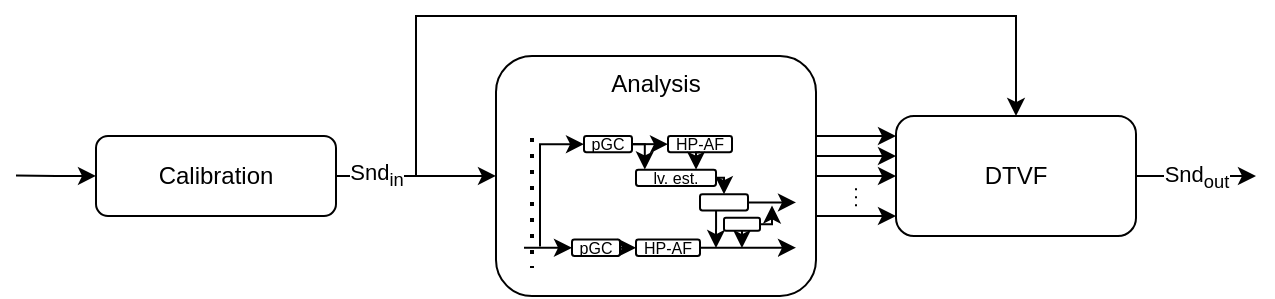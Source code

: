 <mxfile version="24.2.8" type="github">
  <diagram name="Seite-1" id="CzBj8h5oJ6Yu-khFd_B0">
    <mxGraphModel dx="1147" dy="565" grid="1" gridSize="10" guides="1" tooltips="1" connect="1" arrows="1" fold="1" page="1" pageScale="1" pageWidth="827" pageHeight="1169" math="0" shadow="0">
      <root>
        <mxCell id="0" />
        <mxCell id="1" parent="0" />
        <mxCell id="G8FxuZJUO-ShumowUQQT-36" value="Analysis" style="rounded=1;whiteSpace=wrap;html=1;verticalAlign=top;" vertex="1" parent="1">
          <mxGeometry x="320" y="319.98" width="160" height="120" as="geometry" />
        </mxCell>
        <mxCell id="G8FxuZJUO-ShumowUQQT-39" value="Snd&lt;sub&gt;in&lt;/sub&gt;" style="edgeStyle=orthogonalEdgeStyle;rounded=0;orthogonalLoop=1;jettySize=auto;html=1;exitX=1;exitY=0.5;exitDx=0;exitDy=0;entryX=0;entryY=0.5;entryDx=0;entryDy=0;" edge="1" parent="1" source="G8FxuZJUO-ShumowUQQT-37" target="G8FxuZJUO-ShumowUQQT-36">
          <mxGeometry x="-0.5" relative="1" as="geometry">
            <mxPoint as="offset" />
          </mxGeometry>
        </mxCell>
        <mxCell id="G8FxuZJUO-ShumowUQQT-102" style="edgeStyle=orthogonalEdgeStyle;rounded=0;orthogonalLoop=1;jettySize=auto;html=1;exitX=0;exitY=0.5;exitDx=0;exitDy=0;startArrow=classic;startFill=1;endArrow=none;endFill=0;" edge="1" parent="1" source="G8FxuZJUO-ShumowUQQT-37">
          <mxGeometry relative="1" as="geometry">
            <mxPoint x="80" y="379.8" as="targetPoint" />
          </mxGeometry>
        </mxCell>
        <mxCell id="G8FxuZJUO-ShumowUQQT-37" value="Calibration" style="rounded=1;whiteSpace=wrap;html=1;" vertex="1" parent="1">
          <mxGeometry x="120" y="359.98" width="120" height="40" as="geometry" />
        </mxCell>
        <mxCell id="G8FxuZJUO-ShumowUQQT-41" style="edgeStyle=orthogonalEdgeStyle;rounded=0;orthogonalLoop=1;jettySize=auto;html=1;exitX=0.5;exitY=1;exitDx=0;exitDy=0;" edge="1" parent="1" source="G8FxuZJUO-ShumowUQQT-37" target="G8FxuZJUO-ShumowUQQT-37">
          <mxGeometry relative="1" as="geometry" />
        </mxCell>
        <mxCell id="G8FxuZJUO-ShumowUQQT-64" value="" style="group" vertex="1" connectable="0" parent="1">
          <mxGeometry x="334" y="359.98" width="136" height="60" as="geometry" />
        </mxCell>
        <mxCell id="G8FxuZJUO-ShumowUQQT-65" style="edgeStyle=orthogonalEdgeStyle;rounded=0;orthogonalLoop=1;jettySize=auto;html=1;exitX=1;exitY=0.5;exitDx=0;exitDy=0;entryX=0;entryY=0.5;entryDx=0;entryDy=0;" edge="1" parent="G8FxuZJUO-ShumowUQQT-64" source="G8FxuZJUO-ShumowUQQT-67" target="G8FxuZJUO-ShumowUQQT-68">
          <mxGeometry relative="1" as="geometry" />
        </mxCell>
        <mxCell id="G8FxuZJUO-ShumowUQQT-66" style="edgeStyle=orthogonalEdgeStyle;rounded=0;orthogonalLoop=1;jettySize=auto;html=1;exitX=0;exitY=0.5;exitDx=0;exitDy=0;startArrow=classic;startFill=1;endArrow=none;endFill=0;" edge="1" parent="G8FxuZJUO-ShumowUQQT-64" source="G8FxuZJUO-ShumowUQQT-67">
          <mxGeometry relative="1" as="geometry">
            <mxPoint x="8" y="55.263" as="targetPoint" />
            <mxPoint x="30" y="8.83" as="sourcePoint" />
            <Array as="points">
              <mxPoint x="8" y="3.947" />
            </Array>
          </mxGeometry>
        </mxCell>
        <mxCell id="G8FxuZJUO-ShumowUQQT-67" value="pGC" style="rounded=1;whiteSpace=wrap;html=1;fontSize=8;" vertex="1" parent="G8FxuZJUO-ShumowUQQT-64">
          <mxGeometry x="30" width="24" height="8.187" as="geometry" />
        </mxCell>
        <mxCell id="G8FxuZJUO-ShumowUQQT-68" value="HP-AF" style="rounded=1;whiteSpace=wrap;html=1;fontSize=8;" vertex="1" parent="G8FxuZJUO-ShumowUQQT-64">
          <mxGeometry x="72" width="32" height="8.187" as="geometry" />
        </mxCell>
        <mxCell id="G8FxuZJUO-ShumowUQQT-69" style="edgeStyle=orthogonalEdgeStyle;rounded=0;orthogonalLoop=1;jettySize=auto;html=1;exitX=1;exitY=0.5;exitDx=0;exitDy=0;entryX=0.5;entryY=0;entryDx=0;entryDy=0;" edge="1" parent="G8FxuZJUO-ShumowUQQT-64" source="G8FxuZJUO-ShumowUQQT-70" target="G8FxuZJUO-ShumowUQQT-73">
          <mxGeometry relative="1" as="geometry" />
        </mxCell>
        <mxCell id="G8FxuZJUO-ShumowUQQT-70" value="lv. est." style="rounded=1;whiteSpace=wrap;html=1;fontSize=8;" vertex="1" parent="G8FxuZJUO-ShumowUQQT-64">
          <mxGeometry x="56" y="16.839" width="40" height="8.187" as="geometry" />
        </mxCell>
        <mxCell id="G8FxuZJUO-ShumowUQQT-71" style="edgeStyle=orthogonalEdgeStyle;rounded=0;orthogonalLoop=1;jettySize=auto;html=1;exitX=1;exitY=0.5;exitDx=0;exitDy=0;" edge="1" parent="G8FxuZJUO-ShumowUQQT-64" source="G8FxuZJUO-ShumowUQQT-73">
          <mxGeometry relative="1" as="geometry">
            <mxPoint x="136" y="33.257" as="targetPoint" />
          </mxGeometry>
        </mxCell>
        <mxCell id="G8FxuZJUO-ShumowUQQT-72" style="edgeStyle=orthogonalEdgeStyle;rounded=0;orthogonalLoop=1;jettySize=auto;html=1;exitX=0.335;exitY=1.02;exitDx=0;exitDy=0;exitPerimeter=0;" edge="1" parent="G8FxuZJUO-ShumowUQQT-64" source="G8FxuZJUO-ShumowUQQT-73">
          <mxGeometry relative="1" as="geometry">
            <mxPoint x="96" y="56.053" as="targetPoint" />
            <mxPoint x="94" y="38.099" as="sourcePoint" />
          </mxGeometry>
        </mxCell>
        <mxCell id="G8FxuZJUO-ShumowUQQT-73" value="" style="rounded=1;whiteSpace=wrap;html=1;" vertex="1" parent="G8FxuZJUO-ShumowUQQT-64">
          <mxGeometry x="88" y="29.123" width="24" height="8.187" as="geometry" />
        </mxCell>
        <mxCell id="G8FxuZJUO-ShumowUQQT-74" style="edgeStyle=orthogonalEdgeStyle;rounded=0;orthogonalLoop=1;jettySize=auto;html=1;exitX=1;exitY=0.5;exitDx=0;exitDy=0;entryX=0;entryY=0.5;entryDx=0;entryDy=0;" edge="1" parent="G8FxuZJUO-ShumowUQQT-64" source="G8FxuZJUO-ShumowUQQT-76" target="G8FxuZJUO-ShumowUQQT-78">
          <mxGeometry relative="1" as="geometry" />
        </mxCell>
        <mxCell id="G8FxuZJUO-ShumowUQQT-75" style="edgeStyle=orthogonalEdgeStyle;rounded=0;orthogonalLoop=1;jettySize=auto;html=1;exitX=0;exitY=0.5;exitDx=0;exitDy=0;endArrow=none;endFill=0;startArrow=classic;startFill=1;entryX=1;entryY=0.5;entryDx=0;entryDy=0;" edge="1" parent="G8FxuZJUO-ShumowUQQT-64" source="G8FxuZJUO-ShumowUQQT-76">
          <mxGeometry relative="1" as="geometry">
            <mxPoint y="56.199" as="targetPoint" />
          </mxGeometry>
        </mxCell>
        <mxCell id="G8FxuZJUO-ShumowUQQT-76" value="&lt;div style=&quot;font-size: 8px;&quot;&gt;pGC&lt;/div&gt;" style="rounded=1;whiteSpace=wrap;html=1;fontSize=8;" vertex="1" parent="G8FxuZJUO-ShumowUQQT-64">
          <mxGeometry x="24" y="51.813" width="24" height="8.187" as="geometry" />
        </mxCell>
        <mxCell id="G8FxuZJUO-ShumowUQQT-77" style="edgeStyle=orthogonalEdgeStyle;rounded=0;orthogonalLoop=1;jettySize=auto;html=1;exitX=1;exitY=0.5;exitDx=0;exitDy=0;" edge="1" parent="G8FxuZJUO-ShumowUQQT-64" source="G8FxuZJUO-ShumowUQQT-78">
          <mxGeometry relative="1" as="geometry">
            <mxPoint x="136" y="55.869" as="targetPoint" />
          </mxGeometry>
        </mxCell>
        <mxCell id="G8FxuZJUO-ShumowUQQT-78" value="&lt;div style=&quot;font-size: 8px;&quot;&gt;HP-AF&lt;/div&gt;" style="rounded=1;whiteSpace=wrap;html=1;fontSize=8;" vertex="1" parent="G8FxuZJUO-ShumowUQQT-64">
          <mxGeometry x="56" y="51.813" width="32" height="8.187" as="geometry" />
        </mxCell>
        <mxCell id="G8FxuZJUO-ShumowUQQT-79" style="edgeStyle=orthogonalEdgeStyle;rounded=0;orthogonalLoop=1;jettySize=auto;html=1;exitX=1;exitY=0.5;exitDx=0;exitDy=0;endArrow=classic;endFill=1;" edge="1" parent="G8FxuZJUO-ShumowUQQT-64" source="G8FxuZJUO-ShumowUQQT-81">
          <mxGeometry relative="1" as="geometry">
            <mxPoint x="122" y="48.888" as="sourcePoint" />
            <mxPoint x="124" y="34.737" as="targetPoint" />
            <Array as="points">
              <mxPoint x="124" y="44.211" />
            </Array>
          </mxGeometry>
        </mxCell>
        <mxCell id="G8FxuZJUO-ShumowUQQT-80" style="edgeStyle=orthogonalEdgeStyle;rounded=0;orthogonalLoop=1;jettySize=auto;html=1;exitX=0.5;exitY=1;exitDx=0;exitDy=0;" edge="1" parent="G8FxuZJUO-ShumowUQQT-64" source="G8FxuZJUO-ShumowUQQT-81">
          <mxGeometry relative="1" as="geometry">
            <mxPoint x="108.974" y="56.053" as="targetPoint" />
            <mxPoint x="109" y="49.737" as="sourcePoint" />
          </mxGeometry>
        </mxCell>
        <mxCell id="G8FxuZJUO-ShumowUQQT-81" value="" style="rounded=1;whiteSpace=wrap;html=1;" vertex="1" parent="G8FxuZJUO-ShumowUQQT-64">
          <mxGeometry x="100" y="40.934" width="18" height="6.434" as="geometry" />
        </mxCell>
        <mxCell id="G8FxuZJUO-ShumowUQQT-82" style="rounded=0;orthogonalLoop=1;jettySize=auto;html=1;exitX=0;exitY=1;exitDx=0;exitDy=0;entryX=1;entryY=0;entryDx=0;entryDy=0;endArrow=none;endFill=0;" edge="1" parent="G8FxuZJUO-ShumowUQQT-64">
          <mxGeometry relative="1" as="geometry">
            <mxPoint x="116.152" y="32.043" as="sourcePoint" />
            <mxPoint x="116.885" y="31.319" as="targetPoint" />
          </mxGeometry>
        </mxCell>
        <mxCell id="G8FxuZJUO-ShumowUQQT-83" style="rounded=0;orthogonalLoop=1;jettySize=auto;html=1;exitX=0;exitY=0;exitDx=0;exitDy=0;entryX=1;entryY=1;entryDx=0;entryDy=0;endArrow=none;endFill=0;" edge="1" parent="G8FxuZJUO-ShumowUQQT-64">
          <mxGeometry relative="1" as="geometry">
            <mxPoint x="116.152" y="31.319" as="sourcePoint" />
            <mxPoint x="116.885" y="32.043" as="targetPoint" />
          </mxGeometry>
        </mxCell>
        <mxCell id="G8FxuZJUO-ShumowUQQT-84" style="edgeStyle=orthogonalEdgeStyle;rounded=0;orthogonalLoop=1;jettySize=auto;html=1;exitX=0.5;exitY=1;exitDx=0;exitDy=0;entryX=0.75;entryY=0;entryDx=0;entryDy=0;" edge="1" parent="G8FxuZJUO-ShumowUQQT-64" source="G8FxuZJUO-ShumowUQQT-68" target="G8FxuZJUO-ShumowUQQT-70">
          <mxGeometry relative="1" as="geometry" />
        </mxCell>
        <mxCell id="G8FxuZJUO-ShumowUQQT-85" value="" style="endArrow=classic;html=1;rounded=0;exitX=1;exitY=0.5;exitDx=0;exitDy=0;edgeStyle=orthogonalEdgeStyle;entryX=0.11;entryY=-0.013;entryDx=0;entryDy=0;entryPerimeter=0;" edge="1" parent="G8FxuZJUO-ShumowUQQT-64" source="G8FxuZJUO-ShumowUQQT-67" target="G8FxuZJUO-ShumowUQQT-70">
          <mxGeometry width="50" height="50" relative="1" as="geometry">
            <mxPoint x="40" y="39.474" as="sourcePoint" />
            <mxPoint x="64" y="15.789" as="targetPoint" />
          </mxGeometry>
        </mxCell>
        <mxCell id="G8FxuZJUO-ShumowUQQT-86" value="" style="endArrow=none;dashed=1;html=1;dashPattern=1 3;strokeWidth=2;rounded=0;" edge="1" parent="G8FxuZJUO-ShumowUQQT-64">
          <mxGeometry width="50" height="50" relative="1" as="geometry">
            <mxPoint x="4" y="1" as="sourcePoint" />
            <mxPoint x="4" y="66.03" as="targetPoint" />
          </mxGeometry>
        </mxCell>
        <mxCell id="G8FxuZJUO-ShumowUQQT-89" value="Snd&lt;sub&gt;out&lt;/sub&gt;" style="edgeStyle=orthogonalEdgeStyle;rounded=0;orthogonalLoop=1;jettySize=auto;html=1;exitX=1;exitY=0.5;exitDx=0;exitDy=0;" edge="1" parent="1" source="G8FxuZJUO-ShumowUQQT-88">
          <mxGeometry relative="1" as="geometry">
            <mxPoint x="700" y="380" as="targetPoint" />
          </mxGeometry>
        </mxCell>
        <mxCell id="G8FxuZJUO-ShumowUQQT-91" style="edgeStyle=orthogonalEdgeStyle;rounded=0;orthogonalLoop=1;jettySize=auto;html=1;exitX=0.5;exitY=0;exitDx=0;exitDy=0;startArrow=classic;startFill=1;endArrow=none;endFill=0;" edge="1" parent="1" source="G8FxuZJUO-ShumowUQQT-88">
          <mxGeometry relative="1" as="geometry">
            <mxPoint x="280" y="379.98" as="targetPoint" />
            <Array as="points">
              <mxPoint x="580" y="300" />
              <mxPoint x="280" y="300" />
            </Array>
          </mxGeometry>
        </mxCell>
        <mxCell id="G8FxuZJUO-ShumowUQQT-88" value="DTVF" style="rounded=1;whiteSpace=wrap;html=1;verticalAlign=middle;" vertex="1" parent="1">
          <mxGeometry x="520" y="350" width="120" height="60" as="geometry" />
        </mxCell>
        <mxCell id="G8FxuZJUO-ShumowUQQT-94" value="" style="endArrow=classic;html=1;rounded=0;" edge="1" parent="1">
          <mxGeometry width="50" height="50" relative="1" as="geometry">
            <mxPoint x="480" y="359.98" as="sourcePoint" />
            <mxPoint x="520" y="360.05" as="targetPoint" />
          </mxGeometry>
        </mxCell>
        <mxCell id="G8FxuZJUO-ShumowUQQT-95" value="" style="endArrow=classic;html=1;rounded=0;" edge="1" parent="1">
          <mxGeometry width="50" height="50" relative="1" as="geometry">
            <mxPoint x="480" y="369.98" as="sourcePoint" />
            <mxPoint x="520" y="370.05" as="targetPoint" />
          </mxGeometry>
        </mxCell>
        <mxCell id="G8FxuZJUO-ShumowUQQT-96" value="" style="endArrow=classic;html=1;rounded=0;" edge="1" parent="1">
          <mxGeometry width="50" height="50" relative="1" as="geometry">
            <mxPoint x="480" y="379.98" as="sourcePoint" />
            <mxPoint x="520" y="380.05" as="targetPoint" />
          </mxGeometry>
        </mxCell>
        <mxCell id="G8FxuZJUO-ShumowUQQT-98" value="" style="endArrow=classic;html=1;rounded=0;" edge="1" parent="1">
          <mxGeometry width="50" height="50" relative="1" as="geometry">
            <mxPoint x="480" y="399.98" as="sourcePoint" />
            <mxPoint x="520" y="400.05" as="targetPoint" />
          </mxGeometry>
        </mxCell>
        <mxCell id="G8FxuZJUO-ShumowUQQT-101" value="" style="endArrow=none;dashed=1;html=1;dashPattern=1 3;strokeWidth=1;rounded=0;" edge="1" parent="1">
          <mxGeometry width="50" height="50" relative="1" as="geometry">
            <mxPoint x="500" y="395.16" as="sourcePoint" />
            <mxPoint x="500" y="385.16" as="targetPoint" />
          </mxGeometry>
        </mxCell>
      </root>
    </mxGraphModel>
  </diagram>
</mxfile>
